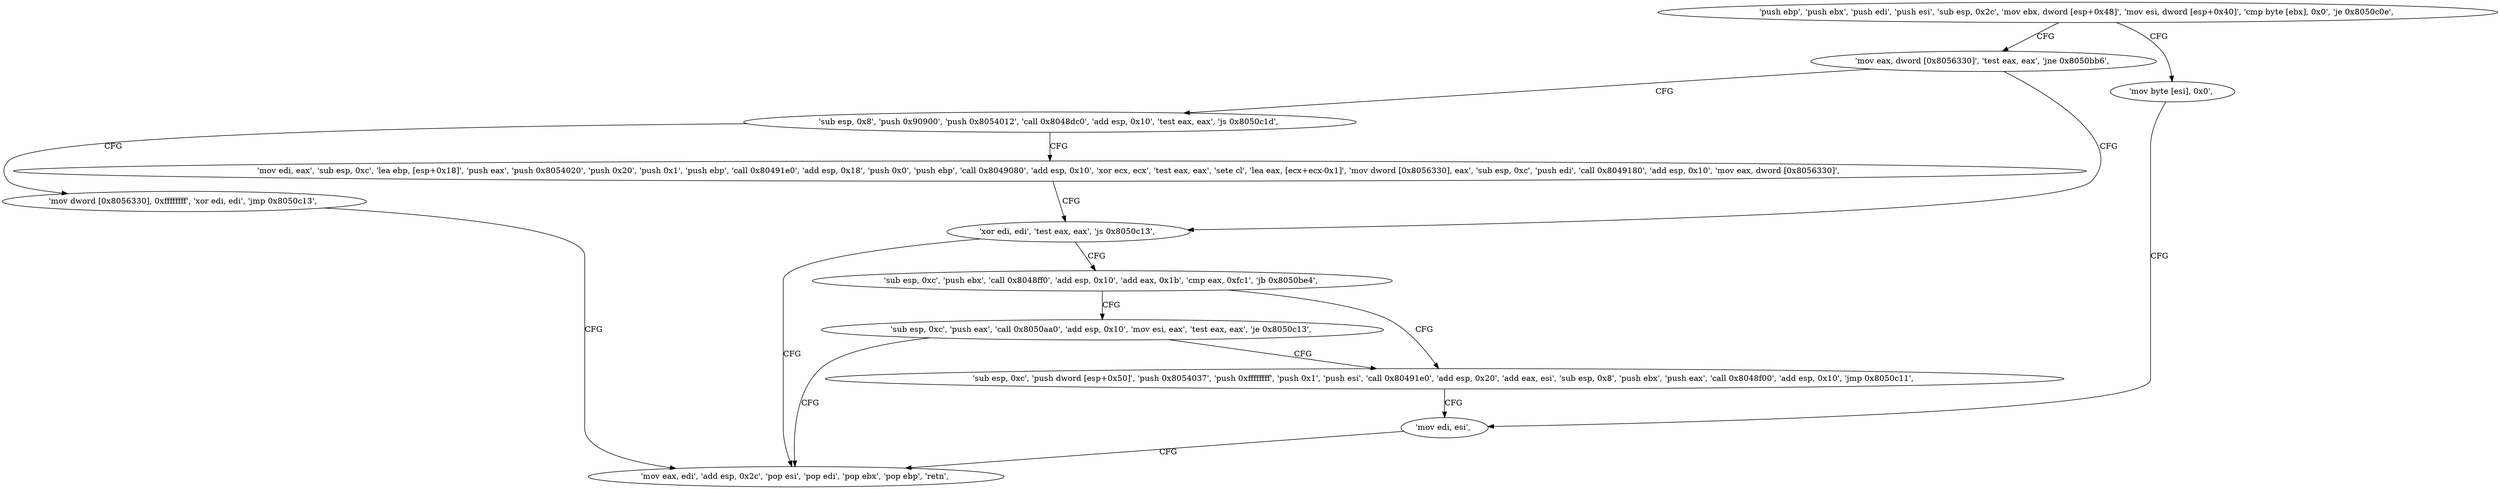 digraph "func" {
"134548272" [label = "'push ebp', 'push ebx', 'push edi', 'push esi', 'sub esp, 0x2c', 'mov ebx, dword [esp+0x48]', 'mov esi, dword [esp+0x40]', 'cmp byte [ebx], 0x0', 'je 0x8050c0e', " ]
"134548494" [label = "'mov byte [esi], 0x0', " ]
"134548296" [label = "'mov eax, dword [0x8056330]', 'test eax, eax', 'jne 0x8050bb6', " ]
"134548497" [label = "'mov edi, esi', " ]
"134548406" [label = "'xor edi, edi', 'test eax, eax', 'js 0x8050c13', " ]
"134548305" [label = "'sub esp, 0x8', 'push 0x90900', 'push 0x8054012', 'call 0x8048dc0', 'add esp, 0x10', 'test eax, eax', 'js 0x8050c1d', " ]
"134548499" [label = "'mov eax, edi', 'add esp, 0x2c', 'pop esi', 'pop edi', 'pop ebx', 'pop ebp', 'retn', " ]
"134548412" [label = "'sub esp, 0xc', 'push ebx', 'call 0x8048ff0', 'add esp, 0x10', 'add eax, 0x1b', 'cmp eax, 0xfc1', 'jb 0x8050be4', " ]
"134548509" [label = "'mov dword [0x8056330], 0xffffffff', 'xor edi, edi', 'jmp 0x8050c13', " ]
"134548334" [label = "'mov edi, eax', 'sub esp, 0xc', 'lea ebp, [esp+0x18]', 'push eax', 'push 0x8054020', 'push 0x20', 'push 0x1', 'push ebp', 'call 0x80491e0', 'add esp, 0x18', 'push 0x0', 'push ebp', 'call 0x8049080', 'add esp, 0x10', 'xor ecx, ecx', 'test eax, eax', 'sete cl', 'lea eax, [ecx+ecx-0x1]', 'mov dword [0x8056330], eax', 'sub esp, 0xc', 'push edi', 'call 0x8049180', 'add esp, 0x10', 'mov eax, dword [0x8056330]', " ]
"134548452" [label = "'sub esp, 0xc', 'push dword [esp+0x50]', 'push 0x8054037', 'push 0xffffffff', 'push 0x1', 'push esi', 'call 0x80491e0', 'add esp, 0x20', 'add eax, esi', 'sub esp, 0x8', 'push ebx', 'push eax', 'call 0x8048f00', 'add esp, 0x10', 'jmp 0x8050c11', " ]
"134548434" [label = "'sub esp, 0xc', 'push eax', 'call 0x8050aa0', 'add esp, 0x10', 'mov esi, eax', 'test eax, eax', 'je 0x8050c13', " ]
"134548272" -> "134548494" [ label = "CFG" ]
"134548272" -> "134548296" [ label = "CFG" ]
"134548494" -> "134548497" [ label = "CFG" ]
"134548296" -> "134548406" [ label = "CFG" ]
"134548296" -> "134548305" [ label = "CFG" ]
"134548497" -> "134548499" [ label = "CFG" ]
"134548406" -> "134548499" [ label = "CFG" ]
"134548406" -> "134548412" [ label = "CFG" ]
"134548305" -> "134548509" [ label = "CFG" ]
"134548305" -> "134548334" [ label = "CFG" ]
"134548412" -> "134548452" [ label = "CFG" ]
"134548412" -> "134548434" [ label = "CFG" ]
"134548509" -> "134548499" [ label = "CFG" ]
"134548334" -> "134548406" [ label = "CFG" ]
"134548452" -> "134548497" [ label = "CFG" ]
"134548434" -> "134548499" [ label = "CFG" ]
"134548434" -> "134548452" [ label = "CFG" ]
}
